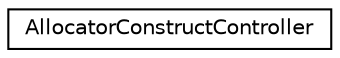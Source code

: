 digraph "Graphical Class Hierarchy"
{
  edge [fontname="Helvetica",fontsize="10",labelfontname="Helvetica",labelfontsize="10"];
  node [fontname="Helvetica",fontsize="10",shape=record];
  rankdir="LR";
  Node0 [label="AllocatorConstructController",height=0.2,width=0.4,color="black", fillcolor="white", style="filled",URL="$struct_allocator_construct_controller.html"];
}
